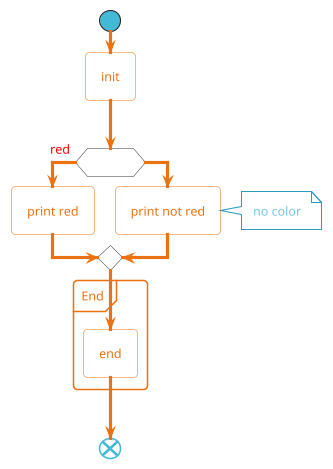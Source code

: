 ' Do not edit
' Theme Gallery
' autogenerated by script
'
@startuml
!$PUML_OUTLINE = "true"
!$PUML_MODE = "dark"
!theme aws-orange
start
:init;
-> test of color;
if (color?) is (<color:red>red) then
  :print red;
else 
  :print not red;
  note right: no color
endif
partition End {
  :end;
}
-> this is the end;
end
@enduml
